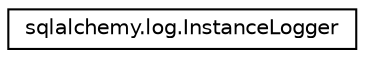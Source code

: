 digraph "Graphical Class Hierarchy"
{
 // LATEX_PDF_SIZE
  edge [fontname="Helvetica",fontsize="10",labelfontname="Helvetica",labelfontsize="10"];
  node [fontname="Helvetica",fontsize="10",shape=record];
  rankdir="LR";
  Node0 [label="sqlalchemy.log.InstanceLogger",height=0.2,width=0.4,color="black", fillcolor="white", style="filled",URL="$classsqlalchemy_1_1log_1_1InstanceLogger.html",tooltip=" "];
}
